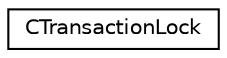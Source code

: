 digraph "Graphical Class Hierarchy"
{
  edge [fontname="Helvetica",fontsize="10",labelfontname="Helvetica",labelfontsize="10"];
  node [fontname="Helvetica",fontsize="10",shape=record];
  rankdir="LR";
  Node0 [label="CTransactionLock",height=0.2,width=0.4,color="black", fillcolor="white", style="filled",URL="$d9/dbb/class_c_transaction_lock.html"];
}
